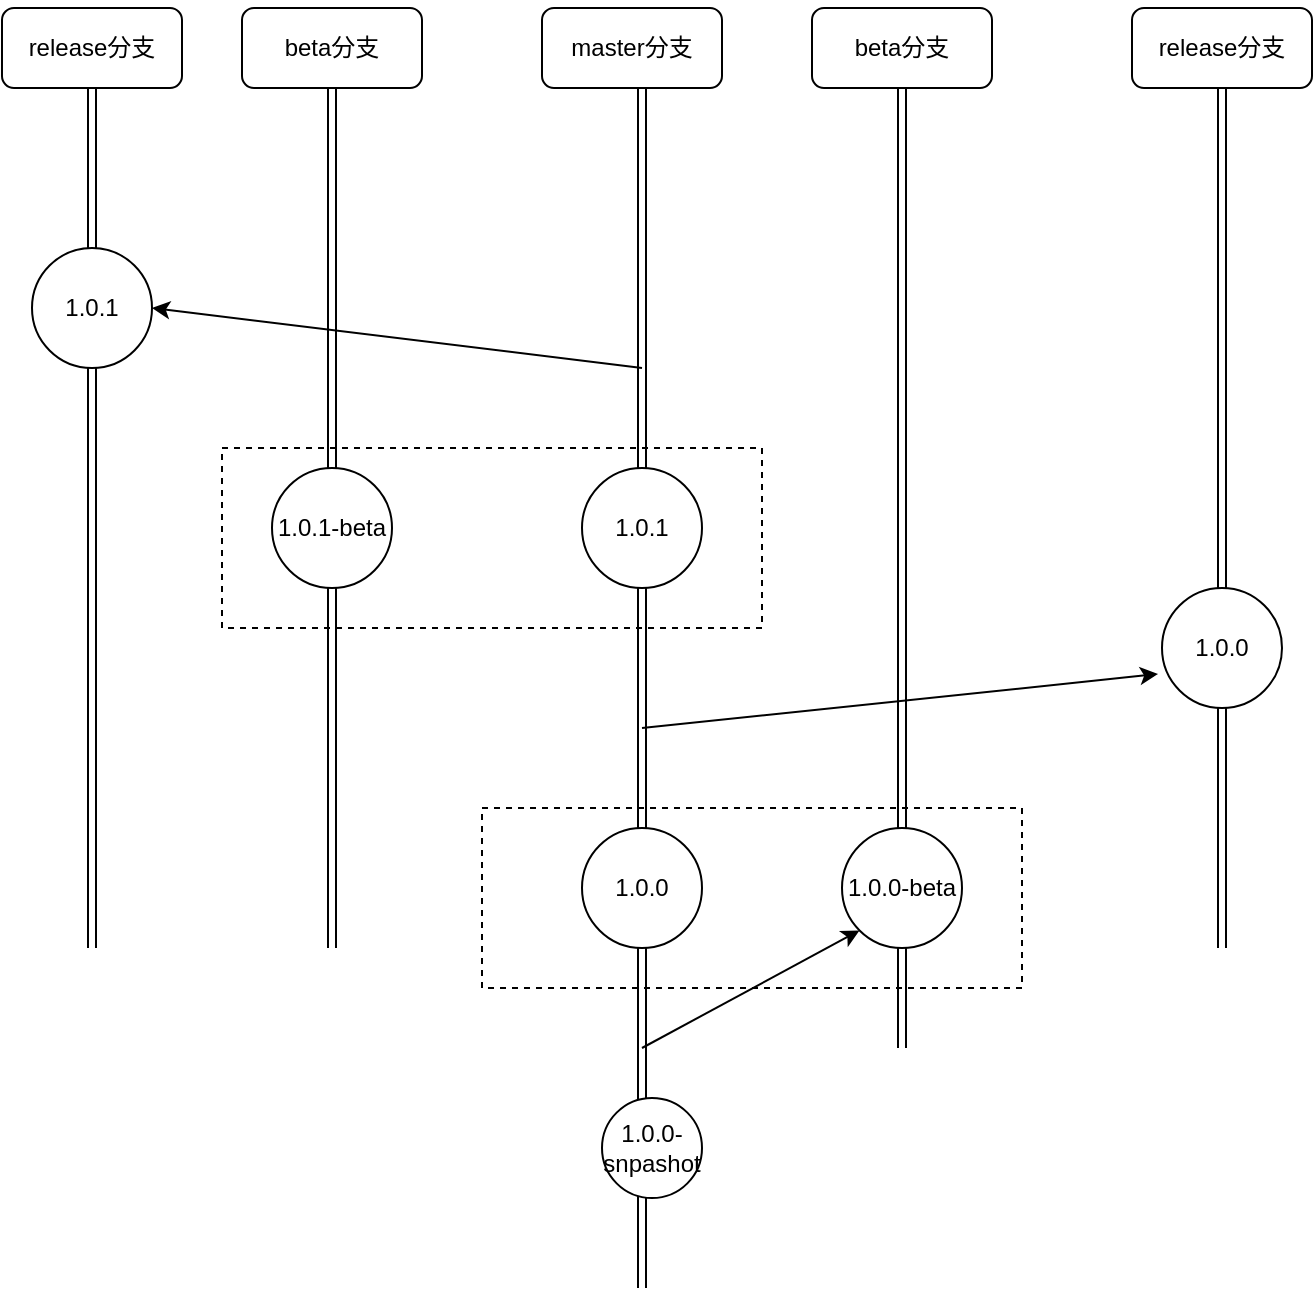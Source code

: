 <mxfile version="14.6.13" type="device"><diagram id="7P6qZWjxBXj2xB0PORP3" name="第 1 页"><mxGraphModel dx="1422" dy="822" grid="1" gridSize="10" guides="1" tooltips="1" connect="1" arrows="1" fold="1" page="1" pageScale="1" pageWidth="827" pageHeight="1169" math="0" shadow="0"><root><mxCell id="0"/><mxCell id="1" parent="0"/><mxCell id="nVl-WEaYPqmN1rfom377-12" value="" style="shape=link;html=1;endArrow=none;" parent="1" edge="1"><mxGeometry width="100" relative="1" as="geometry"><mxPoint x="490" y="50" as="sourcePoint"/><mxPoint x="490" y="570" as="targetPoint"/></mxGeometry></mxCell><mxCell id="nVl-WEaYPqmN1rfom377-8" value="" style="rounded=0;whiteSpace=wrap;html=1;fillColor=none;dashed=1;" parent="1" vertex="1"><mxGeometry x="280" y="450" width="270" height="90" as="geometry"/></mxCell><mxCell id="nVl-WEaYPqmN1rfom377-1" value="" style="shape=link;html=1;startArrow=none;" parent="1" source="nVl-WEaYPqmN1rfom377-6" edge="1"><mxGeometry width="100" relative="1" as="geometry"><mxPoint x="360" y="50" as="sourcePoint"/><mxPoint x="360" y="690" as="targetPoint"/></mxGeometry></mxCell><mxCell id="nVl-WEaYPqmN1rfom377-2" value="1.0.0-snpashot" style="ellipse;whiteSpace=wrap;html=1;aspect=fixed;" parent="1" vertex="1"><mxGeometry x="340" y="595" width="50" height="50" as="geometry"/></mxCell><mxCell id="nVl-WEaYPqmN1rfom377-3" value="1.0.0-beta" style="ellipse;whiteSpace=wrap;html=1;aspect=fixed;" parent="1" vertex="1"><mxGeometry x="460" y="460" width="60" height="60" as="geometry"/></mxCell><mxCell id="nVl-WEaYPqmN1rfom377-5" value="" style="endArrow=classic;html=1;entryX=0;entryY=1;entryDx=0;entryDy=0;" parent="1" target="nVl-WEaYPqmN1rfom377-3" edge="1"><mxGeometry width="50" height="50" relative="1" as="geometry"><mxPoint x="360" y="570" as="sourcePoint"/><mxPoint x="410" y="520" as="targetPoint"/></mxGeometry></mxCell><mxCell id="nVl-WEaYPqmN1rfom377-6" value="1.0.0" style="ellipse;whiteSpace=wrap;html=1;aspect=fixed;" parent="1" vertex="1"><mxGeometry x="330" y="460" width="60" height="60" as="geometry"/></mxCell><mxCell id="nVl-WEaYPqmN1rfom377-7" value="" style="shape=link;html=1;endArrow=none;" parent="1" target="nVl-WEaYPqmN1rfom377-6" edge="1"><mxGeometry width="100" relative="1" as="geometry"><mxPoint x="360" y="50" as="sourcePoint"/><mxPoint x="360" y="640" as="targetPoint"/></mxGeometry></mxCell><mxCell id="nVl-WEaYPqmN1rfom377-9" value="" style="rounded=0;whiteSpace=wrap;html=1;fillColor=none;dashed=1;" parent="1" vertex="1"><mxGeometry x="150" y="270" width="270" height="90" as="geometry"/></mxCell><mxCell id="nVl-WEaYPqmN1rfom377-11" value="1.0.1" style="ellipse;whiteSpace=wrap;html=1;aspect=fixed;" parent="1" vertex="1"><mxGeometry x="330" y="280" width="60" height="60" as="geometry"/></mxCell><mxCell id="nVl-WEaYPqmN1rfom377-13" value="" style="shape=link;html=1;endArrow=none;startArrow=none;" parent="1" source="nVl-WEaYPqmN1rfom377-14" edge="1"><mxGeometry width="100" relative="1" as="geometry"><mxPoint x="650" y="50" as="sourcePoint"/><mxPoint x="650" y="520" as="targetPoint"/></mxGeometry></mxCell><mxCell id="nVl-WEaYPqmN1rfom377-14" value="1.0.0" style="ellipse;whiteSpace=wrap;html=1;aspect=fixed;" parent="1" vertex="1"><mxGeometry x="620" y="340" width="60" height="60" as="geometry"/></mxCell><mxCell id="nVl-WEaYPqmN1rfom377-15" value="" style="shape=link;html=1;endArrow=none;startArrow=none;" parent="1" source="nVl-WEaYPqmN1rfom377-19" target="nVl-WEaYPqmN1rfom377-14" edge="1"><mxGeometry width="100" relative="1" as="geometry"><mxPoint x="650" y="50" as="sourcePoint"/><mxPoint x="650" y="520" as="targetPoint"/></mxGeometry></mxCell><mxCell id="nVl-WEaYPqmN1rfom377-16" value="" style="endArrow=classic;html=1;entryX=-0.033;entryY=0.717;entryDx=0;entryDy=0;entryPerimeter=0;" parent="1" target="nVl-WEaYPqmN1rfom377-14" edge="1"><mxGeometry width="50" height="50" relative="1" as="geometry"><mxPoint x="360" y="410" as="sourcePoint"/><mxPoint x="597.787" y="380.003" as="targetPoint"/></mxGeometry></mxCell><mxCell id="nVl-WEaYPqmN1rfom377-17" value="master分支" style="rounded=1;whiteSpace=wrap;html=1;" parent="1" vertex="1"><mxGeometry x="310" y="50" width="90" height="40" as="geometry"/></mxCell><mxCell id="nVl-WEaYPqmN1rfom377-18" value="beta分支" style="rounded=1;whiteSpace=wrap;html=1;" parent="1" vertex="1"><mxGeometry x="445" y="50" width="90" height="40" as="geometry"/></mxCell><mxCell id="nVl-WEaYPqmN1rfom377-19" value="release分支" style="rounded=1;whiteSpace=wrap;html=1;" parent="1" vertex="1"><mxGeometry x="605" y="50" width="90" height="40" as="geometry"/></mxCell><mxCell id="nVl-WEaYPqmN1rfom377-20" value="" style="shape=link;html=1;endArrow=none;" parent="1" target="nVl-WEaYPqmN1rfom377-19" edge="1"><mxGeometry width="100" relative="1" as="geometry"><mxPoint x="650" y="50" as="sourcePoint"/><mxPoint x="650" y="340" as="targetPoint"/></mxGeometry></mxCell><mxCell id="nVl-WEaYPqmN1rfom377-22" value="" style="shape=link;html=1;endArrow=none;" parent="1" edge="1"><mxGeometry width="100" relative="1" as="geometry"><mxPoint x="205" y="50" as="sourcePoint"/><mxPoint x="205" y="520" as="targetPoint"/></mxGeometry></mxCell><mxCell id="nVl-WEaYPqmN1rfom377-24" value="1.0.1-beta" style="ellipse;whiteSpace=wrap;html=1;aspect=fixed;" parent="1" vertex="1"><mxGeometry x="175" y="280" width="60" height="60" as="geometry"/></mxCell><mxCell id="nVl-WEaYPqmN1rfom377-29" value="beta分支" style="rounded=1;whiteSpace=wrap;html=1;" parent="1" vertex="1"><mxGeometry x="160" y="50" width="90" height="40" as="geometry"/></mxCell><mxCell id="jw1o51NNLzIUOu1_hbkH-1" value="" style="shape=link;html=1;endArrow=none;startArrow=none;" edge="1" parent="1" source="jw1o51NNLzIUOu1_hbkH-2"><mxGeometry width="100" relative="1" as="geometry"><mxPoint x="85" y="50" as="sourcePoint"/><mxPoint x="85" y="520" as="targetPoint"/></mxGeometry></mxCell><mxCell id="jw1o51NNLzIUOu1_hbkH-2" value="1.0.1" style="ellipse;whiteSpace=wrap;html=1;aspect=fixed;" vertex="1" parent="1"><mxGeometry x="55" y="170" width="60" height="60" as="geometry"/></mxCell><mxCell id="jw1o51NNLzIUOu1_hbkH-3" value="" style="shape=link;html=1;endArrow=none;startArrow=none;" edge="1" parent="1" source="jw1o51NNLzIUOu1_hbkH-4" target="jw1o51NNLzIUOu1_hbkH-2"><mxGeometry width="100" relative="1" as="geometry"><mxPoint x="85" y="50" as="sourcePoint"/><mxPoint x="85" y="520" as="targetPoint"/></mxGeometry></mxCell><mxCell id="jw1o51NNLzIUOu1_hbkH-4" value="release分支" style="rounded=1;whiteSpace=wrap;html=1;" vertex="1" parent="1"><mxGeometry x="40" y="50" width="90" height="40" as="geometry"/></mxCell><mxCell id="jw1o51NNLzIUOu1_hbkH-5" value="" style="shape=link;html=1;endArrow=none;" edge="1" parent="1" target="jw1o51NNLzIUOu1_hbkH-4"><mxGeometry width="100" relative="1" as="geometry"><mxPoint x="85" y="50" as="sourcePoint"/><mxPoint x="85" y="340" as="targetPoint"/></mxGeometry></mxCell><mxCell id="jw1o51NNLzIUOu1_hbkH-6" value="" style="endArrow=classic;html=1;entryX=1;entryY=0.5;entryDx=0;entryDy=0;" edge="1" parent="1" target="jw1o51NNLzIUOu1_hbkH-2"><mxGeometry width="50" height="50" relative="1" as="geometry"><mxPoint x="360" y="230" as="sourcePoint"/><mxPoint x="110" y="250" as="targetPoint"/></mxGeometry></mxCell></root></mxGraphModel></diagram></mxfile>